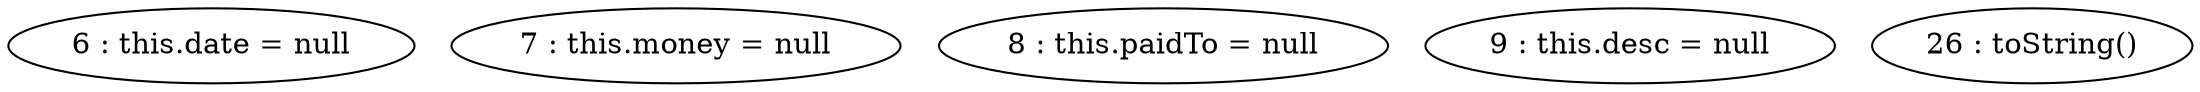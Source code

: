 digraph G {
"6 : this.date = null"
"7 : this.money = null"
"8 : this.paidTo = null"
"9 : this.desc = null"
"26 : toString()"
}
